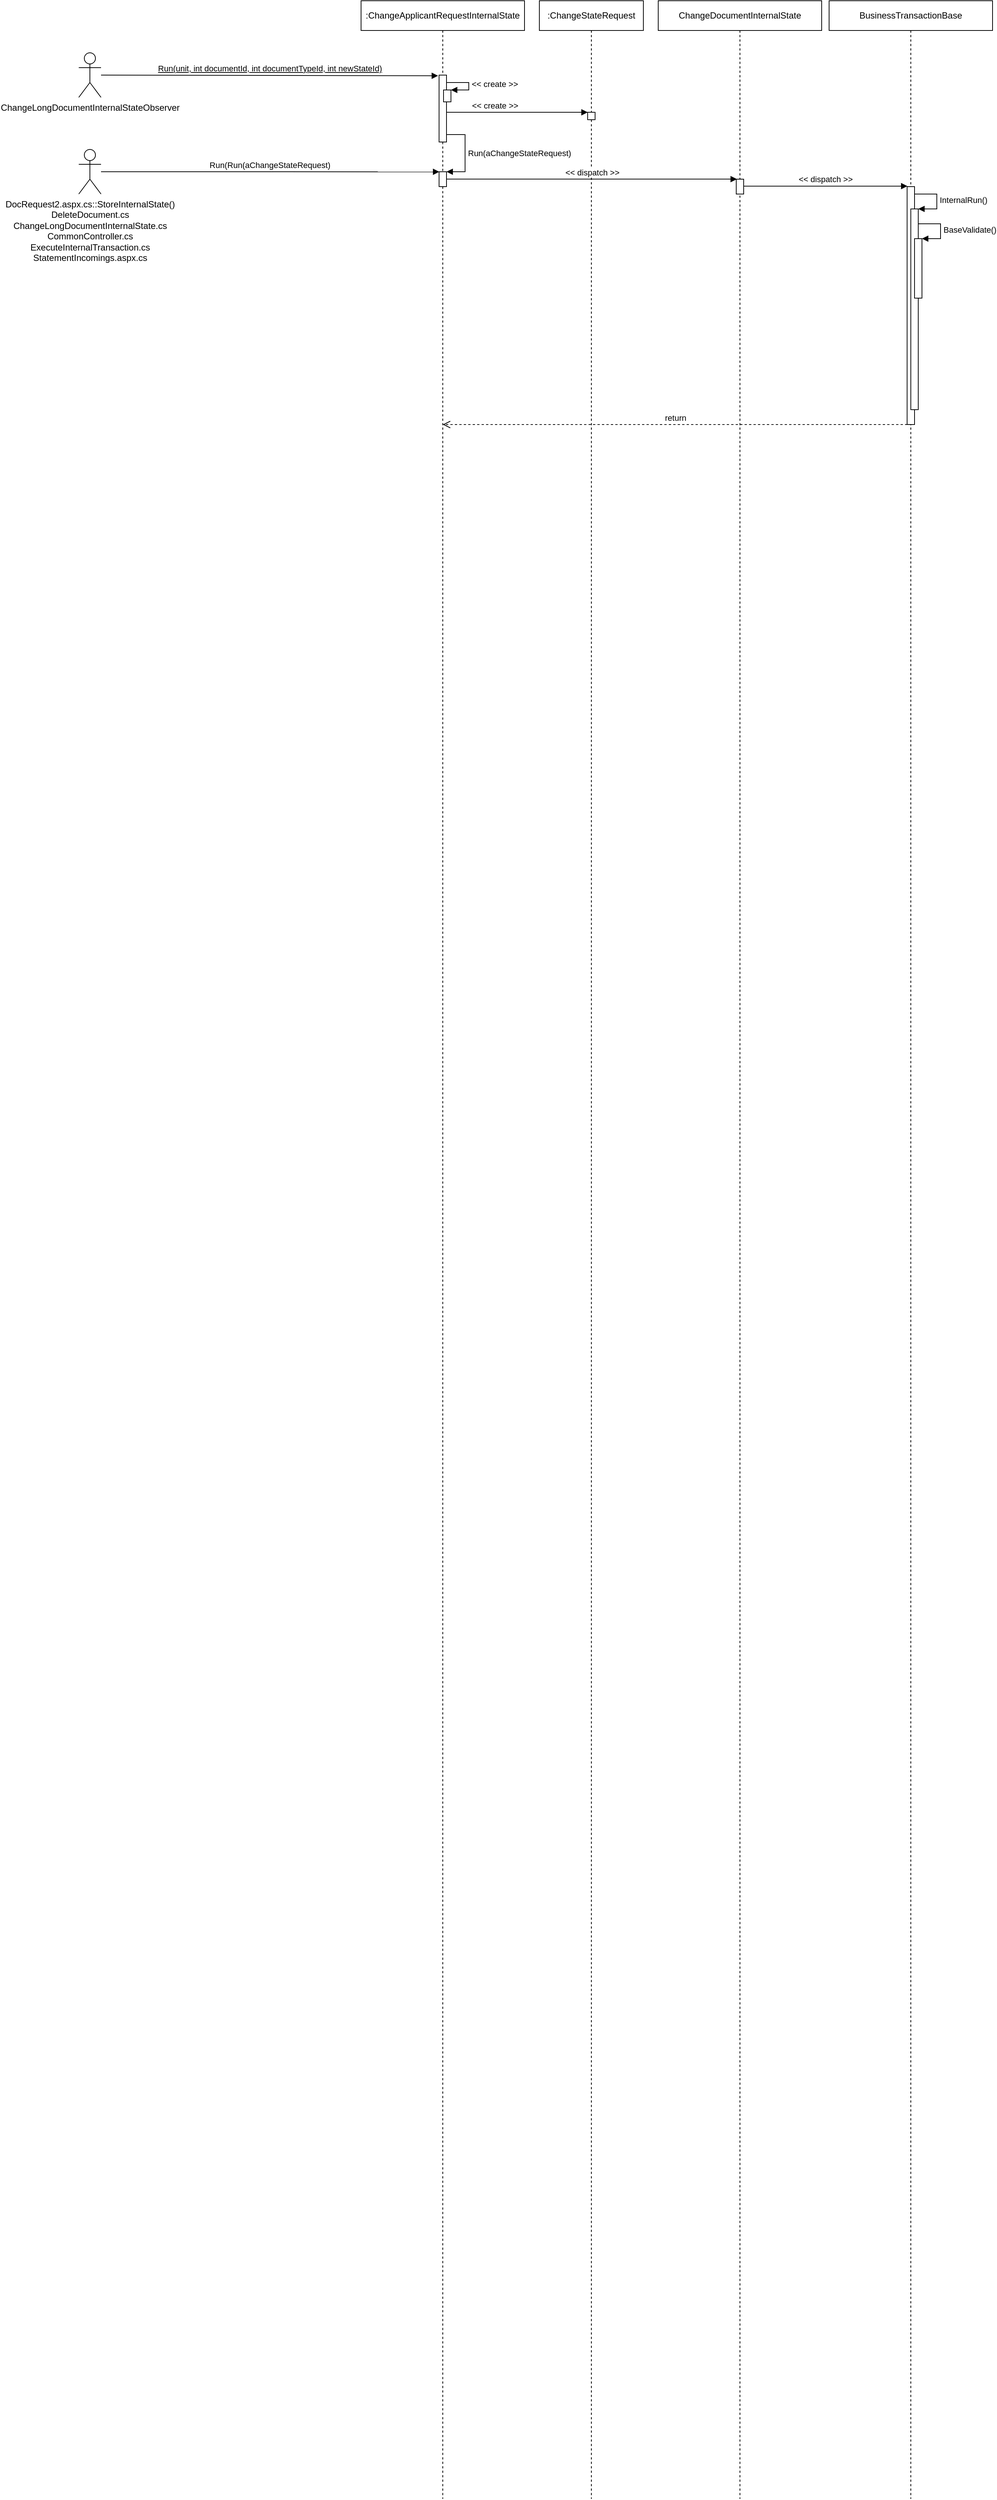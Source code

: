 <mxfile version="20.5.3" type="github">
  <diagram id="NJ8cJHLValZRu48dwTv1" name="Страница 1">
    <mxGraphModel dx="1020" dy="205" grid="1" gridSize="10" guides="1" tooltips="1" connect="1" arrows="1" fold="1" page="1" pageScale="1" pageWidth="827" pageHeight="1169" math="0" shadow="0">
      <root>
        <mxCell id="0" />
        <mxCell id="1" parent="0" />
        <mxCell id="DkcC5H-eTf_ur9rVXrn--1" value=":ChangeApplicantRequestInternalState" style="shape=umlLifeline;perimeter=lifelinePerimeter;whiteSpace=wrap;html=1;container=1;collapsible=0;recursiveResize=0;outlineConnect=0;" vertex="1" parent="1">
          <mxGeometry x="-320" y="40" width="220" height="3360" as="geometry" />
        </mxCell>
        <mxCell id="DkcC5H-eTf_ur9rVXrn--5" value="" style="html=1;points=[];perimeter=orthogonalPerimeter;" vertex="1" parent="DkcC5H-eTf_ur9rVXrn--1">
          <mxGeometry x="105" y="100" width="10" height="90" as="geometry" />
        </mxCell>
        <mxCell id="DkcC5H-eTf_ur9rVXrn--7" value="" style="html=1;points=[];perimeter=orthogonalPerimeter;" vertex="1" parent="DkcC5H-eTf_ur9rVXrn--1">
          <mxGeometry x="111" y="120" width="10" height="16" as="geometry" />
        </mxCell>
        <mxCell id="DkcC5H-eTf_ur9rVXrn--8" value="&amp;lt;&amp;lt; create &amp;gt;&amp;gt;" style="edgeStyle=orthogonalEdgeStyle;html=1;align=left;spacingLeft=2;endArrow=block;rounded=0;entryX=1;entryY=0;" edge="1" target="DkcC5H-eTf_ur9rVXrn--7" parent="DkcC5H-eTf_ur9rVXrn--1" source="DkcC5H-eTf_ur9rVXrn--5">
          <mxGeometry relative="1" as="geometry">
            <mxPoint x="115" y="124" as="sourcePoint" />
            <Array as="points">
              <mxPoint x="145" y="110" />
              <mxPoint x="145" y="120" />
            </Array>
          </mxGeometry>
        </mxCell>
        <mxCell id="DkcC5H-eTf_ur9rVXrn--10" value="" style="html=1;points=[];perimeter=orthogonalPerimeter;" vertex="1" parent="DkcC5H-eTf_ur9rVXrn--1">
          <mxGeometry x="105" y="230" width="10" height="20" as="geometry" />
        </mxCell>
        <mxCell id="DkcC5H-eTf_ur9rVXrn--11" value="Run(aChangeStateRequest)" style="edgeStyle=orthogonalEdgeStyle;html=1;align=left;spacingLeft=2;endArrow=block;rounded=0;entryX=1;entryY=0;" edge="1" target="DkcC5H-eTf_ur9rVXrn--10" parent="DkcC5H-eTf_ur9rVXrn--1" source="DkcC5H-eTf_ur9rVXrn--5">
          <mxGeometry relative="1" as="geometry">
            <mxPoint x="110" y="210" as="sourcePoint" />
            <Array as="points">
              <mxPoint x="140" y="180" />
              <mxPoint x="140" y="230" />
            </Array>
          </mxGeometry>
        </mxCell>
        <mxCell id="DkcC5H-eTf_ur9rVXrn--2" value="ChangeLongDocumentInternalStateObserver" style="shape=umlActor;verticalLabelPosition=bottom;verticalAlign=top;html=1;outlineConnect=0;" vertex="1" parent="1">
          <mxGeometry x="-700" y="110" width="30" height="60" as="geometry" />
        </mxCell>
        <mxCell id="DkcC5H-eTf_ur9rVXrn--4" value="&lt;u&gt;Run(unit, int documentId, int documentTypeId, int newStateId)&lt;/u&gt;" style="html=1;verticalAlign=bottom;endArrow=block;rounded=0;entryX=-0.14;entryY=0.01;entryDx=0;entryDy=0;entryPerimeter=0;" edge="1" parent="1" source="DkcC5H-eTf_ur9rVXrn--2" target="DkcC5H-eTf_ur9rVXrn--5">
          <mxGeometry width="80" relative="1" as="geometry">
            <mxPoint x="-540" y="220" as="sourcePoint" />
            <mxPoint x="-460" y="220" as="targetPoint" />
          </mxGeometry>
        </mxCell>
        <mxCell id="DkcC5H-eTf_ur9rVXrn--12" value=":ChangeStateRequest" style="shape=umlLifeline;perimeter=lifelinePerimeter;whiteSpace=wrap;html=1;container=1;collapsible=0;recursiveResize=0;outlineConnect=0;" vertex="1" parent="1">
          <mxGeometry x="-80" y="40" width="140" height="3360" as="geometry" />
        </mxCell>
        <mxCell id="DkcC5H-eTf_ur9rVXrn--19" value="" style="html=1;points=[];perimeter=orthogonalPerimeter;" vertex="1" parent="DkcC5H-eTf_ur9rVXrn--12">
          <mxGeometry x="65" y="150" width="10" height="10" as="geometry" />
        </mxCell>
        <mxCell id="DkcC5H-eTf_ur9rVXrn--18" value="&amp;lt;&amp;lt; create &amp;gt;&amp;gt;" style="html=1;verticalAlign=bottom;endArrow=block;rounded=0;entryX=0.009;entryY=0.004;entryDx=0;entryDy=0;entryPerimeter=0;" edge="1" parent="1" source="DkcC5H-eTf_ur9rVXrn--5" target="DkcC5H-eTf_ur9rVXrn--19">
          <mxGeometry x="-0.316" width="80" relative="1" as="geometry">
            <mxPoint x="-110" y="170" as="sourcePoint" />
            <mxPoint x="-30" y="170" as="targetPoint" />
            <mxPoint as="offset" />
          </mxGeometry>
        </mxCell>
        <mxCell id="DkcC5H-eTf_ur9rVXrn--21" value="DocRequest2.aspx.cs::StoreInternalState()&lt;br&gt;DeleteDocument.cs&lt;br&gt;ChangeLongDocumentInternalState.cs&lt;br&gt;CommonController.cs&lt;br&gt;ExecuteInternalTransaction.cs&lt;br&gt;StatementIncomings.aspx.cs" style="shape=umlActor;verticalLabelPosition=bottom;verticalAlign=top;html=1;outlineConnect=0;" vertex="1" parent="1">
          <mxGeometry x="-700" y="240" width="30" height="60" as="geometry" />
        </mxCell>
        <mxCell id="DkcC5H-eTf_ur9rVXrn--22" value="Run(&lt;span style=&quot;text-align: left;&quot;&gt;Run(aChangeStateRequest)&lt;/span&gt;" style="html=1;verticalAlign=bottom;endArrow=block;rounded=0;entryX=0.034;entryY=0.005;entryDx=0;entryDy=0;entryPerimeter=0;" edge="1" parent="1" source="DkcC5H-eTf_ur9rVXrn--21" target="DkcC5H-eTf_ur9rVXrn--10">
          <mxGeometry width="80" relative="1" as="geometry">
            <mxPoint x="-470" y="310" as="sourcePoint" />
            <mxPoint x="-390" y="310" as="targetPoint" />
          </mxGeometry>
        </mxCell>
        <mxCell id="DkcC5H-eTf_ur9rVXrn--23" value="ChangeDocumentInternalState" style="shape=umlLifeline;perimeter=lifelinePerimeter;whiteSpace=wrap;html=1;container=1;collapsible=0;recursiveResize=0;outlineConnect=0;" vertex="1" parent="1">
          <mxGeometry x="80" y="40" width="220" height="3360" as="geometry" />
        </mxCell>
        <mxCell id="DkcC5H-eTf_ur9rVXrn--30" value="" style="html=1;points=[];perimeter=orthogonalPerimeter;" vertex="1" parent="DkcC5H-eTf_ur9rVXrn--23">
          <mxGeometry x="105" y="240" width="10" height="20" as="geometry" />
        </mxCell>
        <mxCell id="DkcC5H-eTf_ur9rVXrn--29" value="&amp;lt;&amp;lt; dispatch &amp;gt;&amp;gt;" style="html=1;verticalAlign=bottom;endArrow=block;rounded=0;entryX=0.09;entryY=-0.004;entryDx=0;entryDy=0;entryPerimeter=0;" edge="1" parent="1" source="DkcC5H-eTf_ur9rVXrn--10" target="DkcC5H-eTf_ur9rVXrn--30">
          <mxGeometry width="80" relative="1" as="geometry">
            <mxPoint x="-100" y="220" as="sourcePoint" />
            <mxPoint x="-20" y="220" as="targetPoint" />
          </mxGeometry>
        </mxCell>
        <mxCell id="DkcC5H-eTf_ur9rVXrn--31" value="BusinessTransactionBase" style="shape=umlLifeline;perimeter=lifelinePerimeter;whiteSpace=wrap;html=1;container=1;collapsible=0;recursiveResize=0;outlineConnect=0;" vertex="1" parent="1">
          <mxGeometry x="310" y="40" width="220" height="3360" as="geometry" />
        </mxCell>
        <mxCell id="DkcC5H-eTf_ur9rVXrn--32" value="" style="html=1;points=[];perimeter=orthogonalPerimeter;" vertex="1" parent="DkcC5H-eTf_ur9rVXrn--31">
          <mxGeometry x="105" y="250" width="10" height="320" as="geometry" />
        </mxCell>
        <mxCell id="DkcC5H-eTf_ur9rVXrn--34" value="" style="html=1;points=[];perimeter=orthogonalPerimeter;" vertex="1" parent="DkcC5H-eTf_ur9rVXrn--31">
          <mxGeometry x="110" y="280" width="10" height="270" as="geometry" />
        </mxCell>
        <mxCell id="DkcC5H-eTf_ur9rVXrn--35" value="InternalRun()" style="edgeStyle=orthogonalEdgeStyle;html=1;align=left;spacingLeft=2;endArrow=block;rounded=0;entryX=1;entryY=0;" edge="1" target="DkcC5H-eTf_ur9rVXrn--34" parent="DkcC5H-eTf_ur9rVXrn--31" source="DkcC5H-eTf_ur9rVXrn--32">
          <mxGeometry relative="1" as="geometry">
            <mxPoint x="115" y="281" as="sourcePoint" />
            <Array as="points">
              <mxPoint x="145" y="260" />
              <mxPoint x="145" y="280" />
            </Array>
          </mxGeometry>
        </mxCell>
        <mxCell id="DkcC5H-eTf_ur9rVXrn--38" value="" style="html=1;points=[];perimeter=orthogonalPerimeter;" vertex="1" parent="DkcC5H-eTf_ur9rVXrn--31">
          <mxGeometry x="115" y="320" width="10" height="80" as="geometry" />
        </mxCell>
        <mxCell id="DkcC5H-eTf_ur9rVXrn--39" value="BaseValidate()" style="edgeStyle=orthogonalEdgeStyle;html=1;align=left;spacingLeft=2;endArrow=block;rounded=0;entryX=1;entryY=0;" edge="1" target="DkcC5H-eTf_ur9rVXrn--38" parent="DkcC5H-eTf_ur9rVXrn--31" source="DkcC5H-eTf_ur9rVXrn--34">
          <mxGeometry relative="1" as="geometry">
            <mxPoint x="120" y="300" as="sourcePoint" />
            <Array as="points">
              <mxPoint x="150" y="300" />
              <mxPoint x="150" y="320" />
            </Array>
          </mxGeometry>
        </mxCell>
        <mxCell id="DkcC5H-eTf_ur9rVXrn--33" value="&amp;lt;&amp;lt; dispatch &amp;gt;&amp;gt;" style="html=1;verticalAlign=bottom;endArrow=block;rounded=0;entryX=0.043;entryY=-0.002;entryDx=0;entryDy=0;entryPerimeter=0;" edge="1" parent="1" source="DkcC5H-eTf_ur9rVXrn--30" target="DkcC5H-eTf_ur9rVXrn--32">
          <mxGeometry width="80" relative="1" as="geometry">
            <mxPoint x="230" y="290" as="sourcePoint" />
            <mxPoint x="195.9" y="289.92" as="targetPoint" />
          </mxGeometry>
        </mxCell>
        <mxCell id="DkcC5H-eTf_ur9rVXrn--37" value="return" style="html=1;verticalAlign=bottom;endArrow=open;dashed=1;endSize=8;rounded=0;exitX=0.027;exitY=1;exitDx=0;exitDy=0;exitPerimeter=0;" edge="1" parent="1" source="DkcC5H-eTf_ur9rVXrn--32" target="DkcC5H-eTf_ur9rVXrn--1">
          <mxGeometry relative="1" as="geometry">
            <mxPoint x="670" y="360" as="sourcePoint" />
            <mxPoint x="590" y="360" as="targetPoint" />
          </mxGeometry>
        </mxCell>
      </root>
    </mxGraphModel>
  </diagram>
</mxfile>

